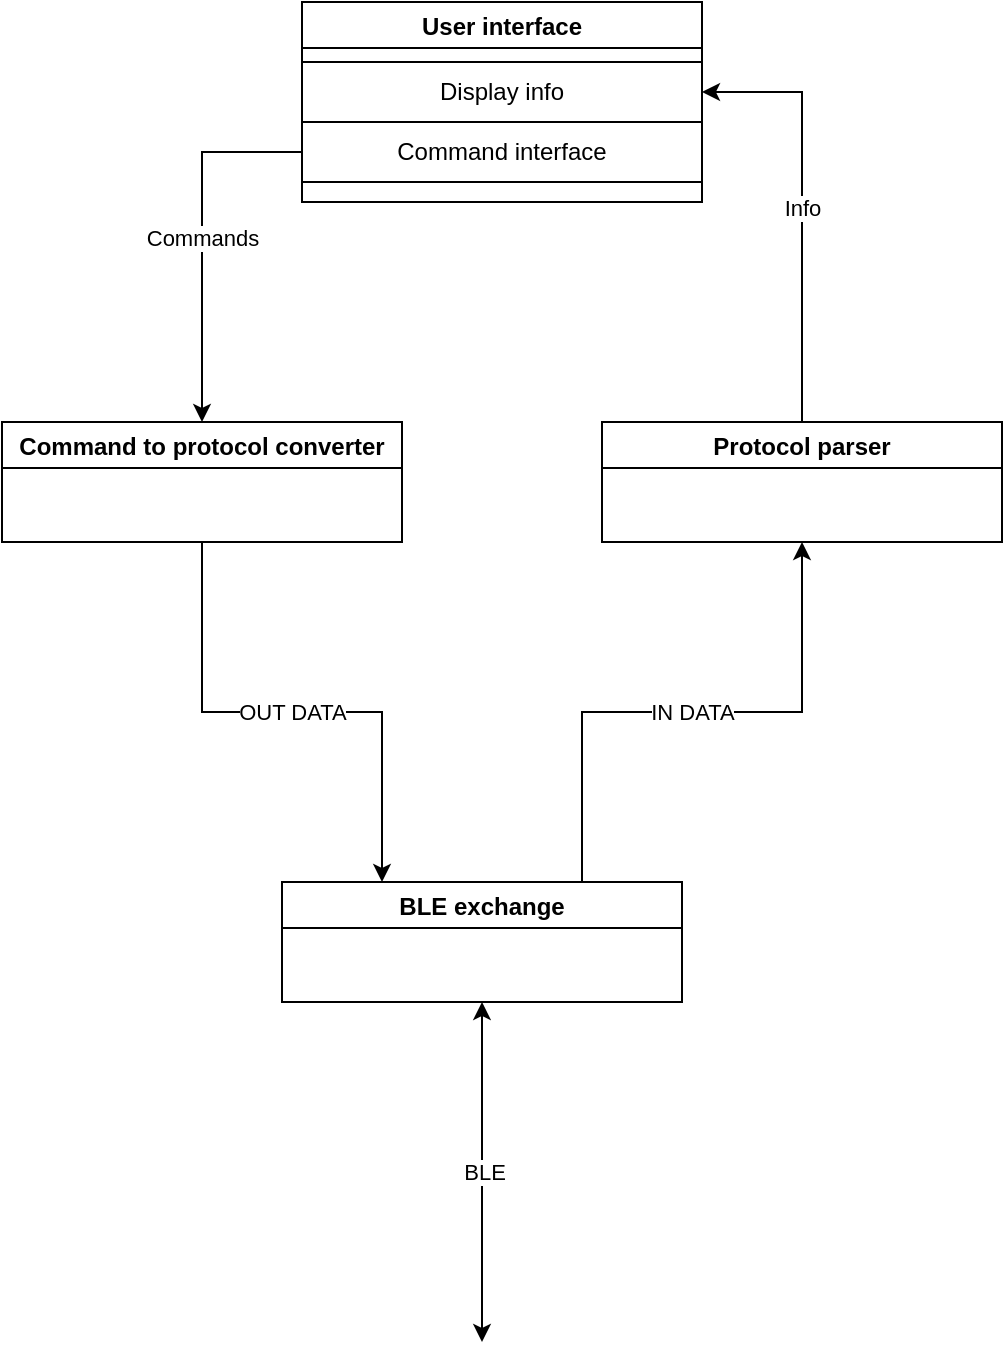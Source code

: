 <mxfile version="15.4.0" type="device"><diagram id="R2lEEEUBdFMjLlhIrx00" name="Page-1"><mxGraphModel dx="853" dy="493" grid="1" gridSize="10" guides="1" tooltips="1" connect="1" arrows="1" fold="1" page="1" pageScale="1" pageWidth="850" pageHeight="1100" math="0" shadow="0" extFonts="Permanent Marker^https://fonts.googleapis.com/css?family=Permanent+Marker"><root><mxCell id="0"/><mxCell id="1" parent="0"/><mxCell id="J_Ge9tdsHL8ePzYLgmE_-1" value="User interface" style="swimlane;" vertex="1" parent="1"><mxGeometry x="320" y="70" width="200" height="100" as="geometry"/></mxCell><mxCell id="J_Ge9tdsHL8ePzYLgmE_-16" value="Display info" style="whiteSpace=wrap;html=1;" vertex="1" parent="J_Ge9tdsHL8ePzYLgmE_-1"><mxGeometry y="30" width="200" height="30" as="geometry"/></mxCell><mxCell id="J_Ge9tdsHL8ePzYLgmE_-17" value="Command interface" style="whiteSpace=wrap;html=1;" vertex="1" parent="J_Ge9tdsHL8ePzYLgmE_-1"><mxGeometry y="60" width="200" height="30" as="geometry"/></mxCell><mxCell id="J_Ge9tdsHL8ePzYLgmE_-2" value="Command to protocol converter" style="swimlane;" vertex="1" parent="1"><mxGeometry x="170" y="280" width="200" height="60" as="geometry"/></mxCell><mxCell id="J_Ge9tdsHL8ePzYLgmE_-4" value="" style="endArrow=classic;html=1;rounded=0;edgeStyle=orthogonalEdgeStyle;entryX=0.5;entryY=0;entryDx=0;entryDy=0;exitX=0;exitY=0.5;exitDx=0;exitDy=0;" edge="1" parent="1" source="J_Ge9tdsHL8ePzYLgmE_-17" target="J_Ge9tdsHL8ePzYLgmE_-2"><mxGeometry relative="1" as="geometry"><mxPoint x="140" y="200" as="sourcePoint"/><mxPoint x="240" y="200" as="targetPoint"/></mxGeometry></mxCell><mxCell id="J_Ge9tdsHL8ePzYLgmE_-5" value="Commands" style="edgeLabel;resizable=0;html=1;align=center;verticalAlign=middle;" connectable="0" vertex="1" parent="J_Ge9tdsHL8ePzYLgmE_-4"><mxGeometry relative="1" as="geometry"/></mxCell><mxCell id="J_Ge9tdsHL8ePzYLgmE_-6" value="Protocol parser" style="swimlane;" vertex="1" parent="1"><mxGeometry x="470" y="280" width="200" height="60" as="geometry"/></mxCell><mxCell id="J_Ge9tdsHL8ePzYLgmE_-7" value="" style="endArrow=classic;html=1;rounded=0;edgeStyle=orthogonalEdgeStyle;entryX=1;entryY=0.5;entryDx=0;entryDy=0;exitX=0.5;exitY=0;exitDx=0;exitDy=0;" edge="1" parent="1" source="J_Ge9tdsHL8ePzYLgmE_-6" target="J_Ge9tdsHL8ePzYLgmE_-16"><mxGeometry relative="1" as="geometry"><mxPoint x="630" y="100" as="sourcePoint"/><mxPoint x="440" y="280" as="targetPoint"/></mxGeometry></mxCell><mxCell id="J_Ge9tdsHL8ePzYLgmE_-8" value="Info" style="edgeLabel;resizable=0;html=1;align=center;verticalAlign=middle;" connectable="0" vertex="1" parent="J_Ge9tdsHL8ePzYLgmE_-7"><mxGeometry relative="1" as="geometry"/></mxCell><mxCell id="J_Ge9tdsHL8ePzYLgmE_-9" value="BLE exchange" style="swimlane;" vertex="1" parent="1"><mxGeometry x="310" y="510" width="200" height="60" as="geometry"/></mxCell><mxCell id="J_Ge9tdsHL8ePzYLgmE_-10" value="" style="endArrow=classic;html=1;rounded=0;edgeStyle=orthogonalEdgeStyle;exitX=0.5;exitY=1;exitDx=0;exitDy=0;entryX=0.25;entryY=0;entryDx=0;entryDy=0;" edge="1" parent="1" source="J_Ge9tdsHL8ePzYLgmE_-2" target="J_Ge9tdsHL8ePzYLgmE_-9"><mxGeometry relative="1" as="geometry"><mxPoint x="440" y="380" as="sourcePoint"/><mxPoint x="540" y="380" as="targetPoint"/></mxGeometry></mxCell><mxCell id="J_Ge9tdsHL8ePzYLgmE_-11" value="OUT DATA" style="edgeLabel;resizable=0;html=1;align=center;verticalAlign=middle;" connectable="0" vertex="1" parent="J_Ge9tdsHL8ePzYLgmE_-10"><mxGeometry relative="1" as="geometry"/></mxCell><mxCell id="J_Ge9tdsHL8ePzYLgmE_-12" value="" style="endArrow=classic;html=1;rounded=0;edgeStyle=orthogonalEdgeStyle;exitX=0.75;exitY=0;exitDx=0;exitDy=0;entryX=0.5;entryY=1;entryDx=0;entryDy=0;" edge="1" parent="1" source="J_Ge9tdsHL8ePzYLgmE_-9" target="J_Ge9tdsHL8ePzYLgmE_-6"><mxGeometry relative="1" as="geometry"><mxPoint x="440" y="380" as="sourcePoint"/><mxPoint x="540" y="380" as="targetPoint"/></mxGeometry></mxCell><mxCell id="J_Ge9tdsHL8ePzYLgmE_-13" value="IN DATA" style="edgeLabel;resizable=0;html=1;align=center;verticalAlign=middle;" connectable="0" vertex="1" parent="J_Ge9tdsHL8ePzYLgmE_-12"><mxGeometry relative="1" as="geometry"/></mxCell><mxCell id="J_Ge9tdsHL8ePzYLgmE_-14" value="" style="endArrow=classic;html=1;rounded=0;edgeStyle=orthogonalEdgeStyle;exitX=0.5;exitY=1;exitDx=0;exitDy=0;startArrow=classic;startFill=1;" edge="1" parent="1" source="J_Ge9tdsHL8ePzYLgmE_-9"><mxGeometry relative="1" as="geometry"><mxPoint x="400" y="740" as="sourcePoint"/><mxPoint x="410" y="740" as="targetPoint"/></mxGeometry></mxCell><mxCell id="J_Ge9tdsHL8ePzYLgmE_-15" value="BLE" style="edgeLabel;resizable=0;html=1;align=center;verticalAlign=middle;" connectable="0" vertex="1" parent="J_Ge9tdsHL8ePzYLgmE_-14"><mxGeometry relative="1" as="geometry"/></mxCell></root></mxGraphModel></diagram></mxfile>